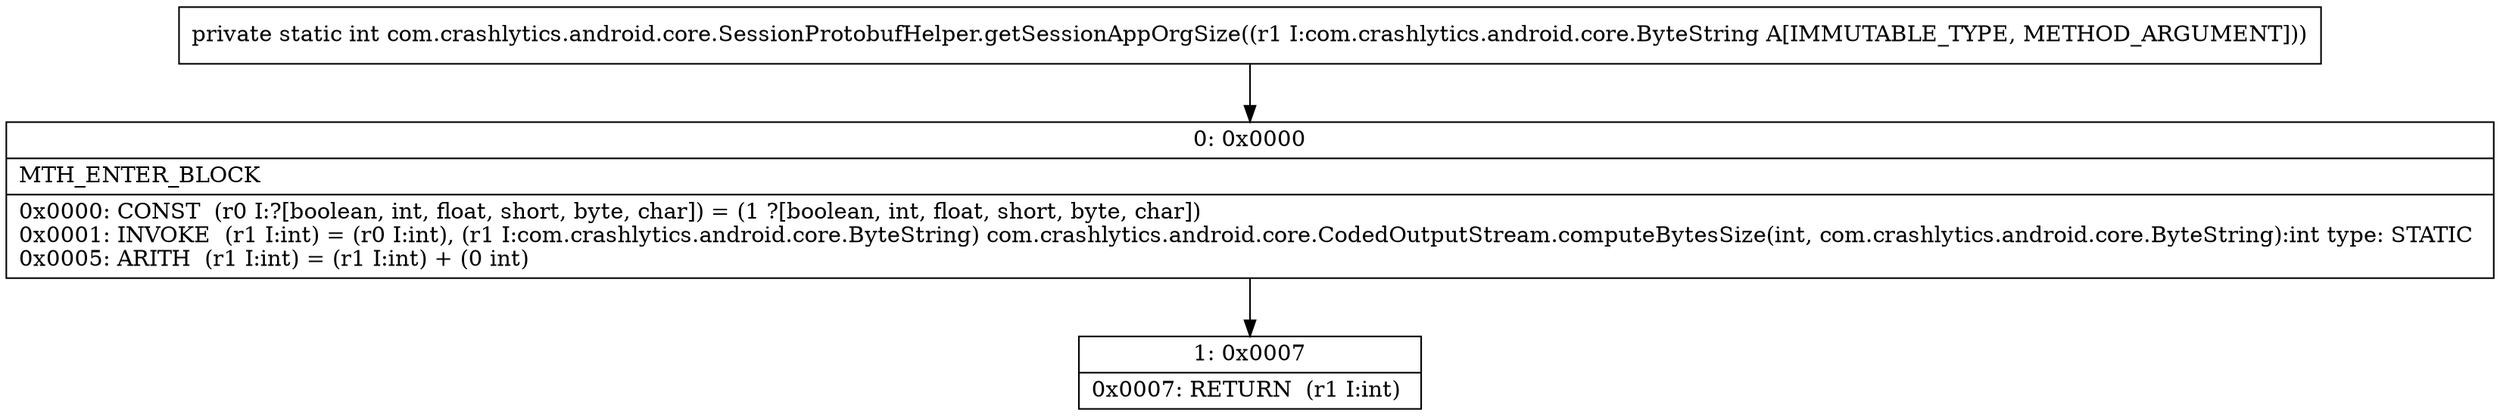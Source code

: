 digraph "CFG forcom.crashlytics.android.core.SessionProtobufHelper.getSessionAppOrgSize(Lcom\/crashlytics\/android\/core\/ByteString;)I" {
Node_0 [shape=record,label="{0\:\ 0x0000|MTH_ENTER_BLOCK\l|0x0000: CONST  (r0 I:?[boolean, int, float, short, byte, char]) = (1 ?[boolean, int, float, short, byte, char]) \l0x0001: INVOKE  (r1 I:int) = (r0 I:int), (r1 I:com.crashlytics.android.core.ByteString) com.crashlytics.android.core.CodedOutputStream.computeBytesSize(int, com.crashlytics.android.core.ByteString):int type: STATIC \l0x0005: ARITH  (r1 I:int) = (r1 I:int) + (0 int) \l}"];
Node_1 [shape=record,label="{1\:\ 0x0007|0x0007: RETURN  (r1 I:int) \l}"];
MethodNode[shape=record,label="{private static int com.crashlytics.android.core.SessionProtobufHelper.getSessionAppOrgSize((r1 I:com.crashlytics.android.core.ByteString A[IMMUTABLE_TYPE, METHOD_ARGUMENT])) }"];
MethodNode -> Node_0;
Node_0 -> Node_1;
}

